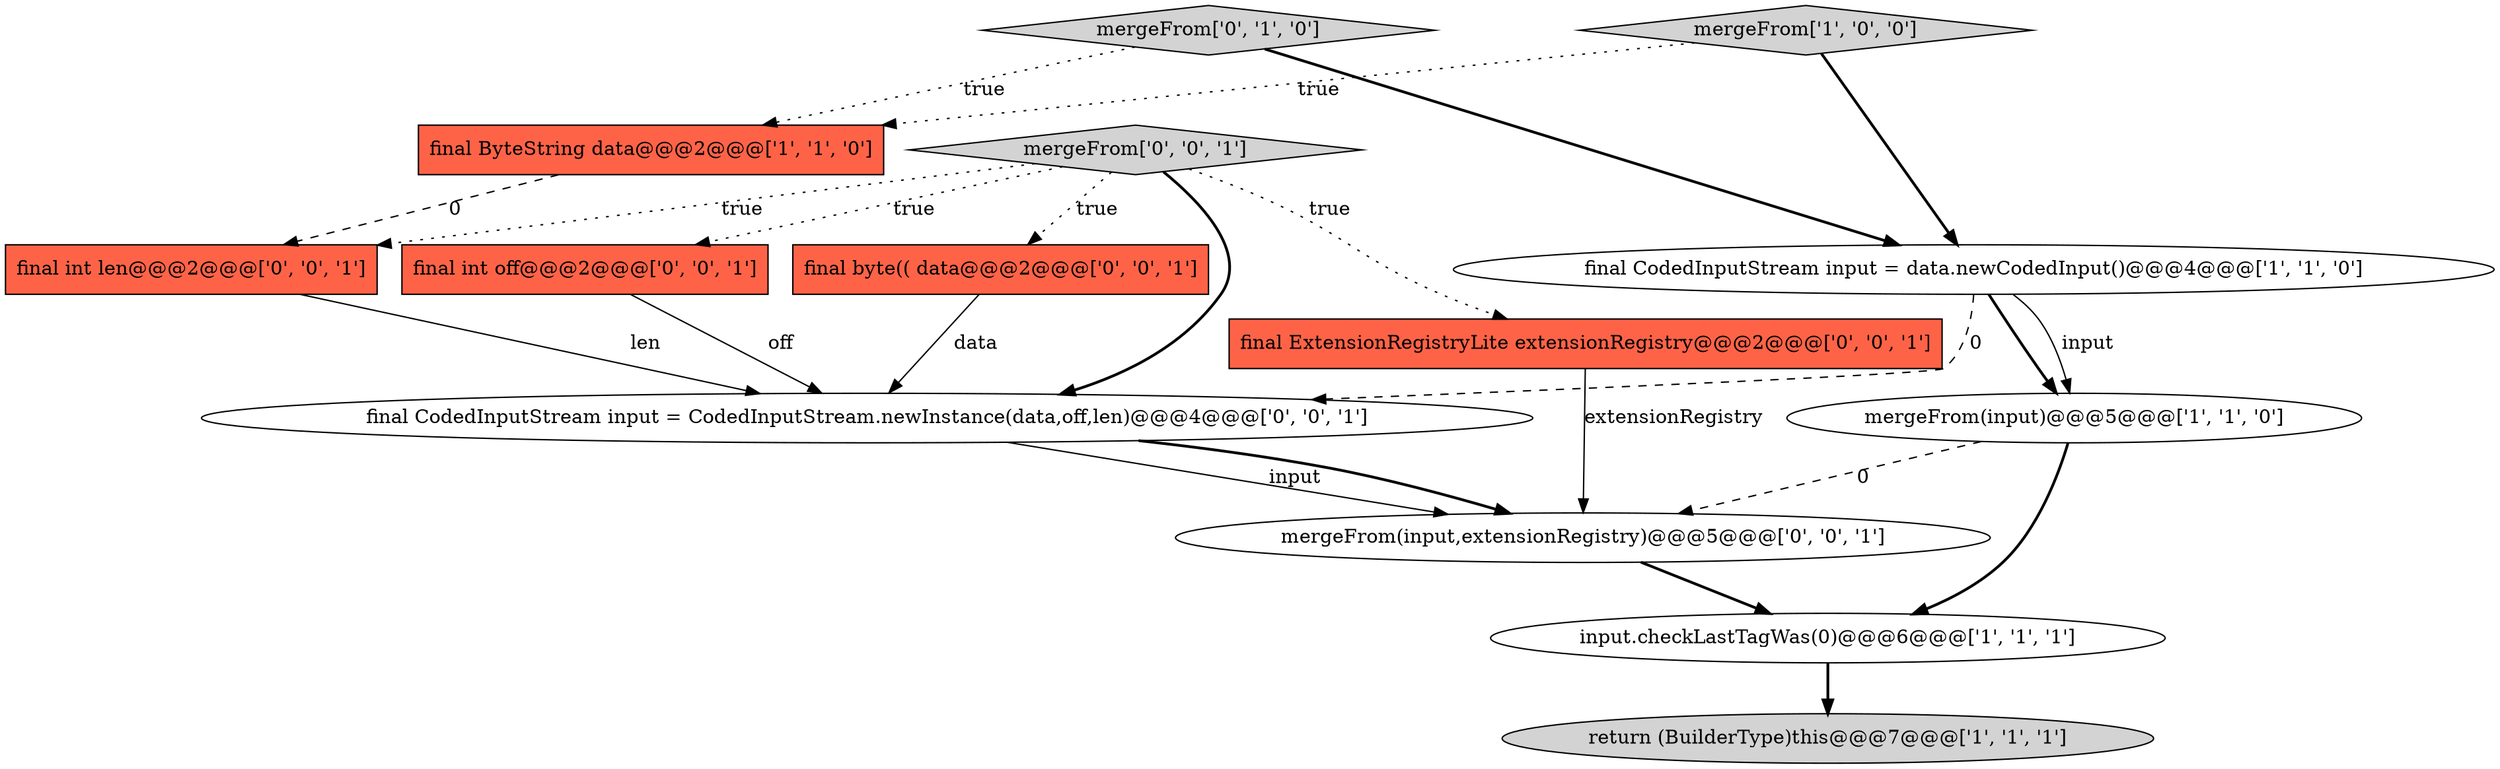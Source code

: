 digraph {
5 [style = filled, label = "mergeFrom['1', '0', '0']", fillcolor = lightgray, shape = diamond image = "AAA0AAABBB1BBB"];
10 [style = filled, label = "final int off@@@2@@@['0', '0', '1']", fillcolor = tomato, shape = box image = "AAA0AAABBB3BBB"];
11 [style = filled, label = "final ExtensionRegistryLite extensionRegistry@@@2@@@['0', '0', '1']", fillcolor = tomato, shape = box image = "AAA0AAABBB3BBB"];
9 [style = filled, label = "mergeFrom['0', '0', '1']", fillcolor = lightgray, shape = diamond image = "AAA0AAABBB3BBB"];
12 [style = filled, label = "mergeFrom(input,extensionRegistry)@@@5@@@['0', '0', '1']", fillcolor = white, shape = ellipse image = "AAA0AAABBB3BBB"];
2 [style = filled, label = "input.checkLastTagWas(0)@@@6@@@['1', '1', '1']", fillcolor = white, shape = ellipse image = "AAA0AAABBB1BBB"];
8 [style = filled, label = "final CodedInputStream input = CodedInputStream.newInstance(data,off,len)@@@4@@@['0', '0', '1']", fillcolor = white, shape = ellipse image = "AAA0AAABBB3BBB"];
1 [style = filled, label = "final ByteString data@@@2@@@['1', '1', '0']", fillcolor = tomato, shape = box image = "AAA0AAABBB1BBB"];
6 [style = filled, label = "mergeFrom['0', '1', '0']", fillcolor = lightgray, shape = diamond image = "AAA0AAABBB2BBB"];
7 [style = filled, label = "final byte(( data@@@2@@@['0', '0', '1']", fillcolor = tomato, shape = box image = "AAA0AAABBB3BBB"];
4 [style = filled, label = "final CodedInputStream input = data.newCodedInput()@@@4@@@['1', '1', '0']", fillcolor = white, shape = ellipse image = "AAA0AAABBB1BBB"];
13 [style = filled, label = "final int len@@@2@@@['0', '0', '1']", fillcolor = tomato, shape = box image = "AAA0AAABBB3BBB"];
3 [style = filled, label = "return (BuilderType)this@@@7@@@['1', '1', '1']", fillcolor = lightgray, shape = ellipse image = "AAA0AAABBB1BBB"];
0 [style = filled, label = "mergeFrom(input)@@@5@@@['1', '1', '0']", fillcolor = white, shape = ellipse image = "AAA0AAABBB1BBB"];
9->11 [style = dotted, label="true"];
2->3 [style = bold, label=""];
5->1 [style = dotted, label="true"];
0->2 [style = bold, label=""];
6->1 [style = dotted, label="true"];
11->12 [style = solid, label="extensionRegistry"];
4->0 [style = solid, label="input"];
0->12 [style = dashed, label="0"];
9->8 [style = bold, label=""];
4->0 [style = bold, label=""];
1->13 [style = dashed, label="0"];
6->4 [style = bold, label=""];
12->2 [style = bold, label=""];
8->12 [style = solid, label="input"];
10->8 [style = solid, label="off"];
9->13 [style = dotted, label="true"];
5->4 [style = bold, label=""];
13->8 [style = solid, label="len"];
4->8 [style = dashed, label="0"];
7->8 [style = solid, label="data"];
9->7 [style = dotted, label="true"];
9->10 [style = dotted, label="true"];
8->12 [style = bold, label=""];
}
